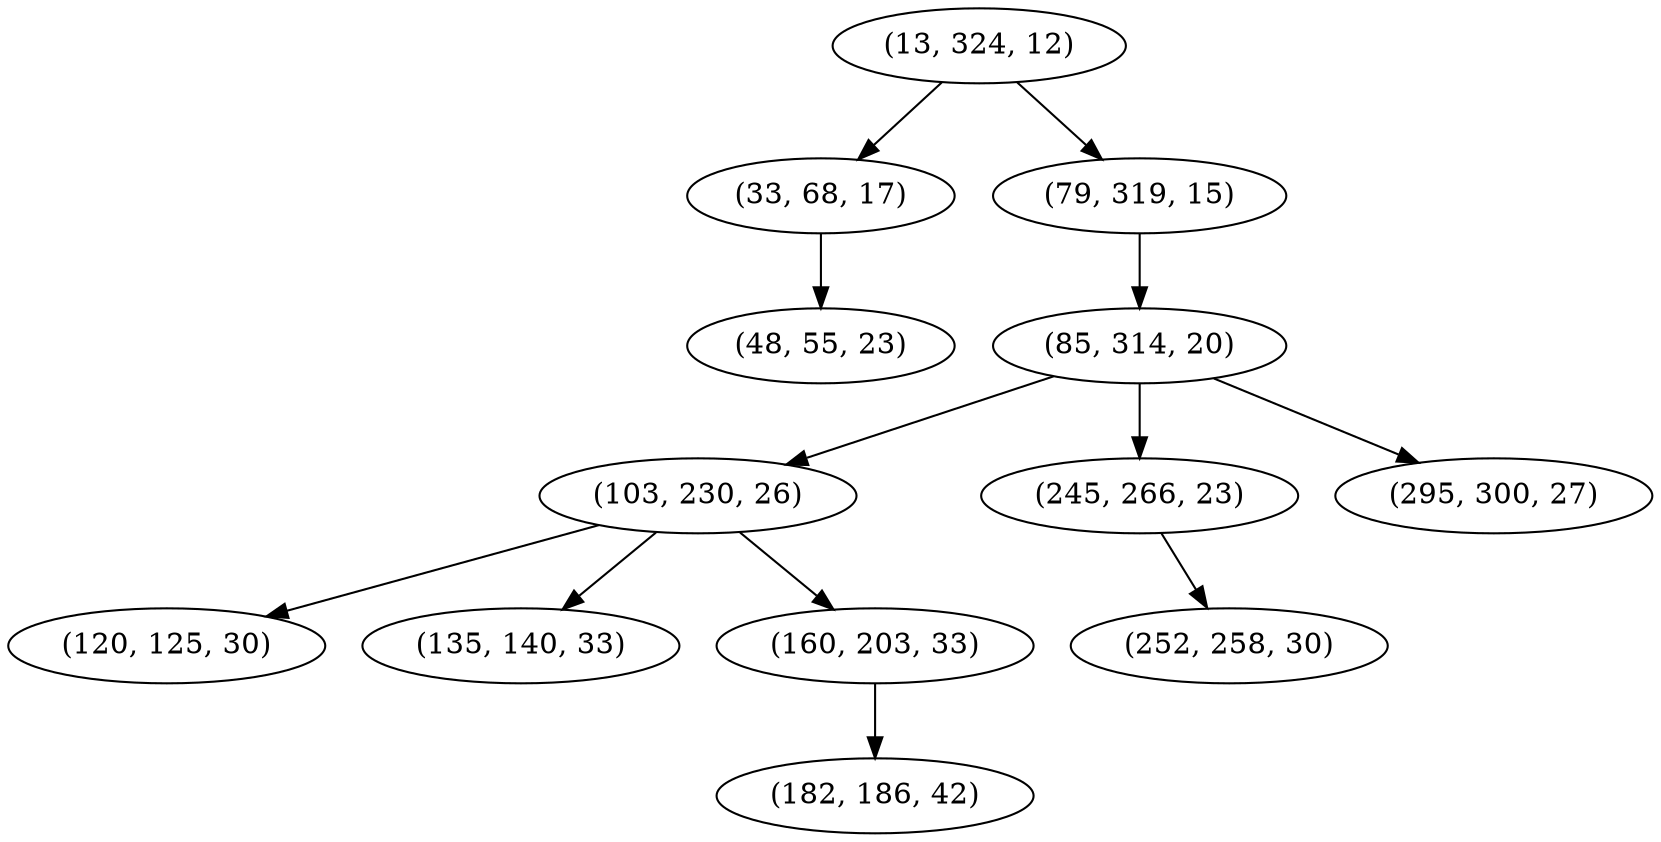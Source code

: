 digraph tree {
    "(13, 324, 12)";
    "(33, 68, 17)";
    "(48, 55, 23)";
    "(79, 319, 15)";
    "(85, 314, 20)";
    "(103, 230, 26)";
    "(120, 125, 30)";
    "(135, 140, 33)";
    "(160, 203, 33)";
    "(182, 186, 42)";
    "(245, 266, 23)";
    "(252, 258, 30)";
    "(295, 300, 27)";
    "(13, 324, 12)" -> "(33, 68, 17)";
    "(13, 324, 12)" -> "(79, 319, 15)";
    "(33, 68, 17)" -> "(48, 55, 23)";
    "(79, 319, 15)" -> "(85, 314, 20)";
    "(85, 314, 20)" -> "(103, 230, 26)";
    "(85, 314, 20)" -> "(245, 266, 23)";
    "(85, 314, 20)" -> "(295, 300, 27)";
    "(103, 230, 26)" -> "(120, 125, 30)";
    "(103, 230, 26)" -> "(135, 140, 33)";
    "(103, 230, 26)" -> "(160, 203, 33)";
    "(160, 203, 33)" -> "(182, 186, 42)";
    "(245, 266, 23)" -> "(252, 258, 30)";
}
